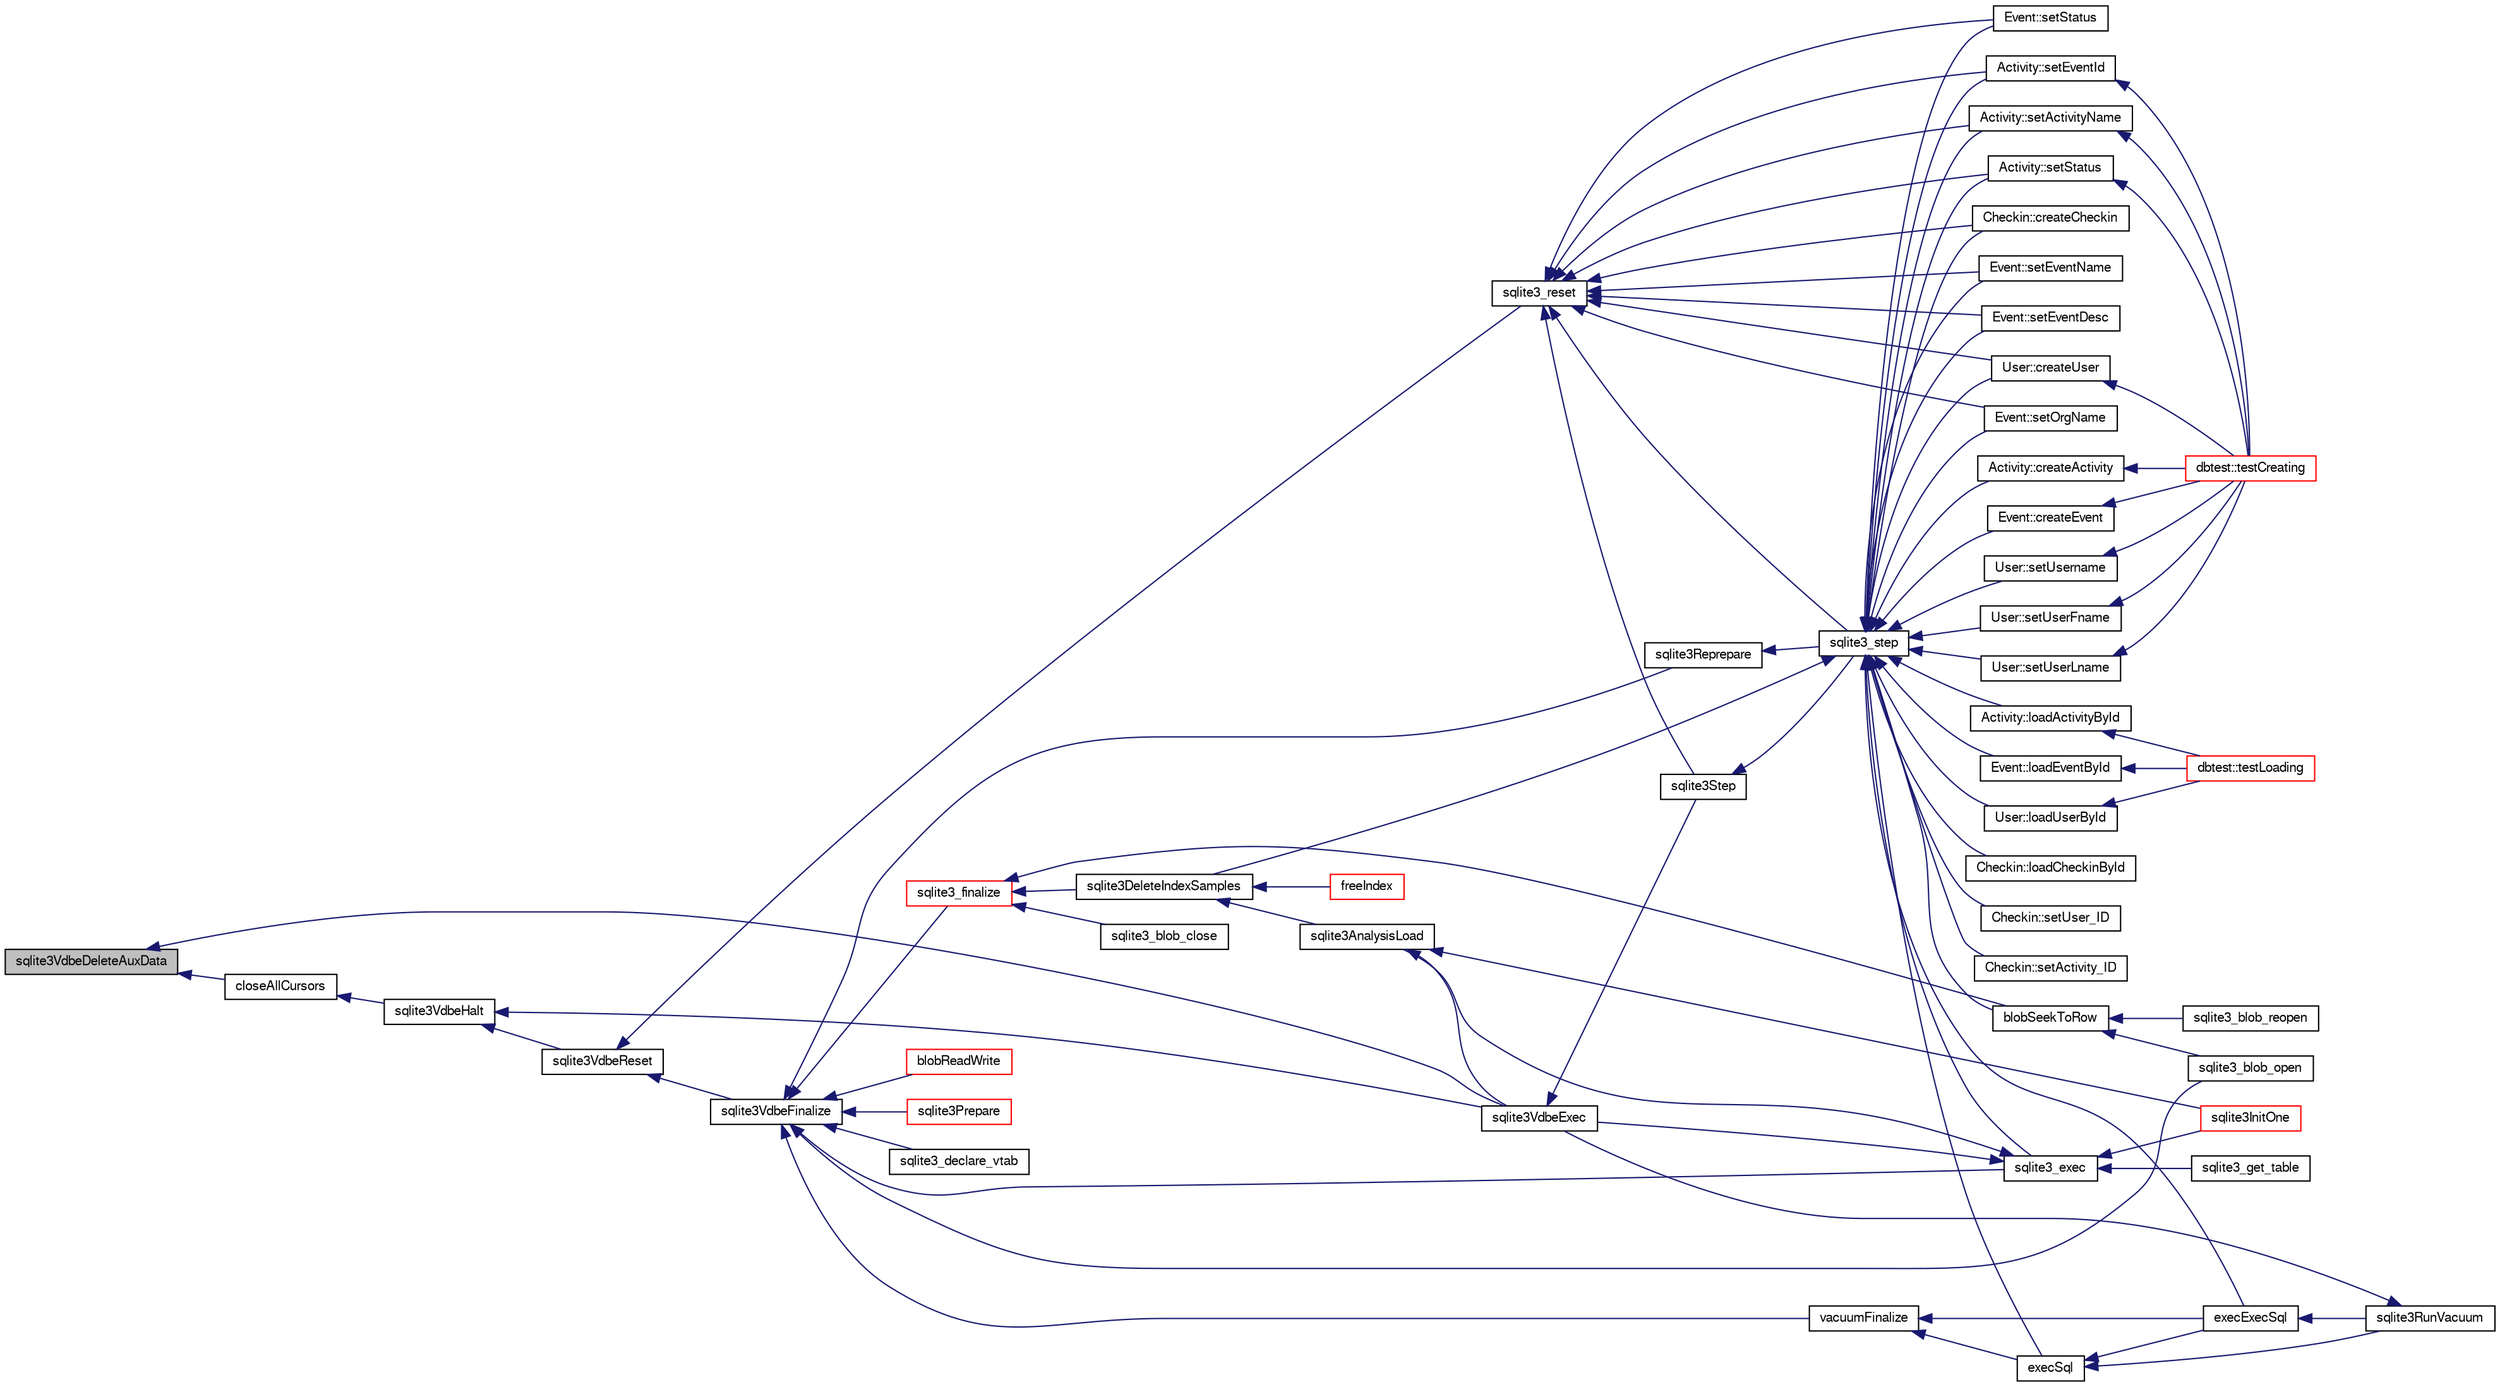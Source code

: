 digraph "sqlite3VdbeDeleteAuxData"
{
  edge [fontname="FreeSans",fontsize="10",labelfontname="FreeSans",labelfontsize="10"];
  node [fontname="FreeSans",fontsize="10",shape=record];
  rankdir="LR";
  Node749596 [label="sqlite3VdbeDeleteAuxData",height=0.2,width=0.4,color="black", fillcolor="grey75", style="filled", fontcolor="black"];
  Node749596 -> Node749597 [dir="back",color="midnightblue",fontsize="10",style="solid",fontname="FreeSans"];
  Node749597 [label="closeAllCursors",height=0.2,width=0.4,color="black", fillcolor="white", style="filled",URL="$sqlite3_8c.html#af1ac189735864dd6989a8c5af4557547"];
  Node749597 -> Node749598 [dir="back",color="midnightblue",fontsize="10",style="solid",fontname="FreeSans"];
  Node749598 [label="sqlite3VdbeHalt",height=0.2,width=0.4,color="black", fillcolor="white", style="filled",URL="$sqlite3_8c.html#a8d1d99703d999190fbc35ecc981cb709"];
  Node749598 -> Node749599 [dir="back",color="midnightblue",fontsize="10",style="solid",fontname="FreeSans"];
  Node749599 [label="sqlite3VdbeReset",height=0.2,width=0.4,color="black", fillcolor="white", style="filled",URL="$sqlite3_8c.html#a315a913742f7267f90d46d41446353b1"];
  Node749599 -> Node749600 [dir="back",color="midnightblue",fontsize="10",style="solid",fontname="FreeSans"];
  Node749600 [label="sqlite3VdbeFinalize",height=0.2,width=0.4,color="black", fillcolor="white", style="filled",URL="$sqlite3_8c.html#af81e0c8d03b71610d3a826469f67bbd4"];
  Node749600 -> Node749601 [dir="back",color="midnightblue",fontsize="10",style="solid",fontname="FreeSans"];
  Node749601 [label="sqlite3_finalize",height=0.2,width=0.4,color="red", fillcolor="white", style="filled",URL="$sqlite3_8h.html#a801195c0f771d40bb4be1e40f3b88945"];
  Node749601 -> Node749602 [dir="back",color="midnightblue",fontsize="10",style="solid",fontname="FreeSans"];
  Node749602 [label="blobSeekToRow",height=0.2,width=0.4,color="black", fillcolor="white", style="filled",URL="$sqlite3_8c.html#afff57e13332b98c8a44a7cebe38962ab"];
  Node749602 -> Node749603 [dir="back",color="midnightblue",fontsize="10",style="solid",fontname="FreeSans"];
  Node749603 [label="sqlite3_blob_open",height=0.2,width=0.4,color="black", fillcolor="white", style="filled",URL="$sqlite3_8h.html#adb8ad839a5bdd62a43785132bc7dd518"];
  Node749602 -> Node749604 [dir="back",color="midnightblue",fontsize="10",style="solid",fontname="FreeSans"];
  Node749604 [label="sqlite3_blob_reopen",height=0.2,width=0.4,color="black", fillcolor="white", style="filled",URL="$sqlite3_8h.html#abc77c24fdc0150138490359a94360f7e"];
  Node749601 -> Node749605 [dir="back",color="midnightblue",fontsize="10",style="solid",fontname="FreeSans"];
  Node749605 [label="sqlite3_blob_close",height=0.2,width=0.4,color="black", fillcolor="white", style="filled",URL="$sqlite3_8h.html#a8885ae884821e14e1e4501183c5833d6"];
  Node749601 -> Node749606 [dir="back",color="midnightblue",fontsize="10",style="solid",fontname="FreeSans"];
  Node749606 [label="sqlite3DeleteIndexSamples",height=0.2,width=0.4,color="black", fillcolor="white", style="filled",URL="$sqlite3_8c.html#aaeda0302fbf61397ec009f65bed047ef"];
  Node749606 -> Node749607 [dir="back",color="midnightblue",fontsize="10",style="solid",fontname="FreeSans"];
  Node749607 [label="sqlite3AnalysisLoad",height=0.2,width=0.4,color="black", fillcolor="white", style="filled",URL="$sqlite3_8c.html#a48a2301c27e1d3d68708b9b8761b5a01"];
  Node749607 -> Node749608 [dir="back",color="midnightblue",fontsize="10",style="solid",fontname="FreeSans"];
  Node749608 [label="sqlite3VdbeExec",height=0.2,width=0.4,color="black", fillcolor="white", style="filled",URL="$sqlite3_8c.html#a8ce40a614bdc56719c4d642b1e4dfb21"];
  Node749608 -> Node749609 [dir="back",color="midnightblue",fontsize="10",style="solid",fontname="FreeSans"];
  Node749609 [label="sqlite3Step",height=0.2,width=0.4,color="black", fillcolor="white", style="filled",URL="$sqlite3_8c.html#a3f2872e873e2758a4beedad1d5113554"];
  Node749609 -> Node749610 [dir="back",color="midnightblue",fontsize="10",style="solid",fontname="FreeSans"];
  Node749610 [label="sqlite3_step",height=0.2,width=0.4,color="black", fillcolor="white", style="filled",URL="$sqlite3_8h.html#ac1e491ce36b7471eb28387f7d3c74334"];
  Node749610 -> Node749611 [dir="back",color="midnightblue",fontsize="10",style="solid",fontname="FreeSans"];
  Node749611 [label="Activity::createActivity",height=0.2,width=0.4,color="black", fillcolor="white", style="filled",URL="$classActivity.html#a813cc5e52c14ab49b39014c134e3425b"];
  Node749611 -> Node749612 [dir="back",color="midnightblue",fontsize="10",style="solid",fontname="FreeSans"];
  Node749612 [label="dbtest::testCreating",height=0.2,width=0.4,color="red", fillcolor="white", style="filled",URL="$classdbtest.html#a8193e88a7df657069c8a6bd09c8243b7"];
  Node749610 -> Node749614 [dir="back",color="midnightblue",fontsize="10",style="solid",fontname="FreeSans"];
  Node749614 [label="Activity::loadActivityById",height=0.2,width=0.4,color="black", fillcolor="white", style="filled",URL="$classActivity.html#abe4ffb4f08a47212ebf9013259d9e7fd"];
  Node749614 -> Node749615 [dir="back",color="midnightblue",fontsize="10",style="solid",fontname="FreeSans"];
  Node749615 [label="dbtest::testLoading",height=0.2,width=0.4,color="red", fillcolor="white", style="filled",URL="$classdbtest.html#a6f98d82a2c8e2b9040848763504ddae1"];
  Node749610 -> Node749616 [dir="back",color="midnightblue",fontsize="10",style="solid",fontname="FreeSans"];
  Node749616 [label="Activity::setEventId",height=0.2,width=0.4,color="black", fillcolor="white", style="filled",URL="$classActivity.html#adb1d0fd0d08f473e068f0a4086bfa9ca"];
  Node749616 -> Node749612 [dir="back",color="midnightblue",fontsize="10",style="solid",fontname="FreeSans"];
  Node749610 -> Node749617 [dir="back",color="midnightblue",fontsize="10",style="solid",fontname="FreeSans"];
  Node749617 [label="Activity::setActivityName",height=0.2,width=0.4,color="black", fillcolor="white", style="filled",URL="$classActivity.html#a62dc3737b33915a36086f9dd26d16a81"];
  Node749617 -> Node749612 [dir="back",color="midnightblue",fontsize="10",style="solid",fontname="FreeSans"];
  Node749610 -> Node749618 [dir="back",color="midnightblue",fontsize="10",style="solid",fontname="FreeSans"];
  Node749618 [label="Activity::setStatus",height=0.2,width=0.4,color="black", fillcolor="white", style="filled",URL="$classActivity.html#af618135a7738f4d2a7ee147a8ef912ea"];
  Node749618 -> Node749612 [dir="back",color="midnightblue",fontsize="10",style="solid",fontname="FreeSans"];
  Node749610 -> Node749619 [dir="back",color="midnightblue",fontsize="10",style="solid",fontname="FreeSans"];
  Node749619 [label="Checkin::createCheckin",height=0.2,width=0.4,color="black", fillcolor="white", style="filled",URL="$classCheckin.html#a4e40acdf7fff0e607f6de4f24f3a163c"];
  Node749610 -> Node749620 [dir="back",color="midnightblue",fontsize="10",style="solid",fontname="FreeSans"];
  Node749620 [label="Checkin::loadCheckinById",height=0.2,width=0.4,color="black", fillcolor="white", style="filled",URL="$classCheckin.html#a3461f70ea6c68475225f2a07f78a21e0"];
  Node749610 -> Node749621 [dir="back",color="midnightblue",fontsize="10",style="solid",fontname="FreeSans"];
  Node749621 [label="Checkin::setUser_ID",height=0.2,width=0.4,color="black", fillcolor="white", style="filled",URL="$classCheckin.html#a76ab640f4f912876dbebf183db5359c6"];
  Node749610 -> Node749622 [dir="back",color="midnightblue",fontsize="10",style="solid",fontname="FreeSans"];
  Node749622 [label="Checkin::setActivity_ID",height=0.2,width=0.4,color="black", fillcolor="white", style="filled",URL="$classCheckin.html#ab2ff3ec2604ec73a42af25874a00b232"];
  Node749610 -> Node749623 [dir="back",color="midnightblue",fontsize="10",style="solid",fontname="FreeSans"];
  Node749623 [label="Event::createEvent",height=0.2,width=0.4,color="black", fillcolor="white", style="filled",URL="$classEvent.html#a77adb9f4a46ffb32c2d931f0691f5903"];
  Node749623 -> Node749612 [dir="back",color="midnightblue",fontsize="10",style="solid",fontname="FreeSans"];
  Node749610 -> Node749624 [dir="back",color="midnightblue",fontsize="10",style="solid",fontname="FreeSans"];
  Node749624 [label="Event::loadEventById",height=0.2,width=0.4,color="black", fillcolor="white", style="filled",URL="$classEvent.html#afa66cea33f722dbeecb69cc98fdea055"];
  Node749624 -> Node749615 [dir="back",color="midnightblue",fontsize="10",style="solid",fontname="FreeSans"];
  Node749610 -> Node749625 [dir="back",color="midnightblue",fontsize="10",style="solid",fontname="FreeSans"];
  Node749625 [label="Event::setEventName",height=0.2,width=0.4,color="black", fillcolor="white", style="filled",URL="$classEvent.html#a10596b6ca077df05184e30d62b08729d"];
  Node749610 -> Node749626 [dir="back",color="midnightblue",fontsize="10",style="solid",fontname="FreeSans"];
  Node749626 [label="Event::setEventDesc",height=0.2,width=0.4,color="black", fillcolor="white", style="filled",URL="$classEvent.html#ae36b8377dcae792f1c5c4726024c981b"];
  Node749610 -> Node749627 [dir="back",color="midnightblue",fontsize="10",style="solid",fontname="FreeSans"];
  Node749627 [label="Event::setOrgName",height=0.2,width=0.4,color="black", fillcolor="white", style="filled",URL="$classEvent.html#a19aac0f776bd764563a54977656cf680"];
  Node749610 -> Node749628 [dir="back",color="midnightblue",fontsize="10",style="solid",fontname="FreeSans"];
  Node749628 [label="Event::setStatus",height=0.2,width=0.4,color="black", fillcolor="white", style="filled",URL="$classEvent.html#ab0a6b9285af0f4172eb841e2b80f8972"];
  Node749610 -> Node749602 [dir="back",color="midnightblue",fontsize="10",style="solid",fontname="FreeSans"];
  Node749610 -> Node749606 [dir="back",color="midnightblue",fontsize="10",style="solid",fontname="FreeSans"];
  Node749610 -> Node749629 [dir="back",color="midnightblue",fontsize="10",style="solid",fontname="FreeSans"];
  Node749629 [label="sqlite3_exec",height=0.2,width=0.4,color="black", fillcolor="white", style="filled",URL="$sqlite3_8h.html#a97487ec8150e0bcc8fa392ab8f0e24db"];
  Node749629 -> Node749608 [dir="back",color="midnightblue",fontsize="10",style="solid",fontname="FreeSans"];
  Node749629 -> Node749607 [dir="back",color="midnightblue",fontsize="10",style="solid",fontname="FreeSans"];
  Node749629 -> Node749630 [dir="back",color="midnightblue",fontsize="10",style="solid",fontname="FreeSans"];
  Node749630 [label="sqlite3InitOne",height=0.2,width=0.4,color="red", fillcolor="white", style="filled",URL="$sqlite3_8c.html#ac4318b25df65269906b0379251fe9b85"];
  Node749629 -> Node749731 [dir="back",color="midnightblue",fontsize="10",style="solid",fontname="FreeSans"];
  Node749731 [label="sqlite3_get_table",height=0.2,width=0.4,color="black", fillcolor="white", style="filled",URL="$sqlite3_8h.html#a5effeac4e12df57beaa35c5be1f61579"];
  Node749610 -> Node749732 [dir="back",color="midnightblue",fontsize="10",style="solid",fontname="FreeSans"];
  Node749732 [label="execSql",height=0.2,width=0.4,color="black", fillcolor="white", style="filled",URL="$sqlite3_8c.html#a7d16651b98a110662f4c265eff0246cb"];
  Node749732 -> Node749733 [dir="back",color="midnightblue",fontsize="10",style="solid",fontname="FreeSans"];
  Node749733 [label="execExecSql",height=0.2,width=0.4,color="black", fillcolor="white", style="filled",URL="$sqlite3_8c.html#ac1be09a6c047f21133d16378d301e0d4"];
  Node749733 -> Node749734 [dir="back",color="midnightblue",fontsize="10",style="solid",fontname="FreeSans"];
  Node749734 [label="sqlite3RunVacuum",height=0.2,width=0.4,color="black", fillcolor="white", style="filled",URL="$sqlite3_8c.html#a5e83ddc7b3e7e8e79ad5d1fc92de1d2f"];
  Node749734 -> Node749608 [dir="back",color="midnightblue",fontsize="10",style="solid",fontname="FreeSans"];
  Node749732 -> Node749734 [dir="back",color="midnightblue",fontsize="10",style="solid",fontname="FreeSans"];
  Node749610 -> Node749733 [dir="back",color="midnightblue",fontsize="10",style="solid",fontname="FreeSans"];
  Node749610 -> Node749735 [dir="back",color="midnightblue",fontsize="10",style="solid",fontname="FreeSans"];
  Node749735 [label="User::createUser",height=0.2,width=0.4,color="black", fillcolor="white", style="filled",URL="$classUser.html#a22ed673939e8cc0a136130b809bba513"];
  Node749735 -> Node749612 [dir="back",color="midnightblue",fontsize="10",style="solid",fontname="FreeSans"];
  Node749610 -> Node749736 [dir="back",color="midnightblue",fontsize="10",style="solid",fontname="FreeSans"];
  Node749736 [label="User::loadUserById",height=0.2,width=0.4,color="black", fillcolor="white", style="filled",URL="$classUser.html#a863377665b7fb83c5547dcf9727f5092"];
  Node749736 -> Node749615 [dir="back",color="midnightblue",fontsize="10",style="solid",fontname="FreeSans"];
  Node749610 -> Node749737 [dir="back",color="midnightblue",fontsize="10",style="solid",fontname="FreeSans"];
  Node749737 [label="User::setUsername",height=0.2,width=0.4,color="black", fillcolor="white", style="filled",URL="$classUser.html#aa0497022a136cb78de785b0a39ae60b1"];
  Node749737 -> Node749612 [dir="back",color="midnightblue",fontsize="10",style="solid",fontname="FreeSans"];
  Node749610 -> Node749738 [dir="back",color="midnightblue",fontsize="10",style="solid",fontname="FreeSans"];
  Node749738 [label="User::setUserFname",height=0.2,width=0.4,color="black", fillcolor="white", style="filled",URL="$classUser.html#a72657eb55cd0ca437b4841a43f19912f"];
  Node749738 -> Node749612 [dir="back",color="midnightblue",fontsize="10",style="solid",fontname="FreeSans"];
  Node749610 -> Node749739 [dir="back",color="midnightblue",fontsize="10",style="solid",fontname="FreeSans"];
  Node749739 [label="User::setUserLname",height=0.2,width=0.4,color="black", fillcolor="white", style="filled",URL="$classUser.html#aa25973387e5afe1aa6f60dd6545e33b5"];
  Node749739 -> Node749612 [dir="back",color="midnightblue",fontsize="10",style="solid",fontname="FreeSans"];
  Node749607 -> Node749630 [dir="back",color="midnightblue",fontsize="10",style="solid",fontname="FreeSans"];
  Node749606 -> Node749740 [dir="back",color="midnightblue",fontsize="10",style="solid",fontname="FreeSans"];
  Node749740 [label="freeIndex",height=0.2,width=0.4,color="red", fillcolor="white", style="filled",URL="$sqlite3_8c.html#a00907c99c18d5bcb9d0b38c077146c31"];
  Node749600 -> Node749603 [dir="back",color="midnightblue",fontsize="10",style="solid",fontname="FreeSans"];
  Node749600 -> Node749854 [dir="back",color="midnightblue",fontsize="10",style="solid",fontname="FreeSans"];
  Node749854 [label="blobReadWrite",height=0.2,width=0.4,color="red", fillcolor="white", style="filled",URL="$sqlite3_8c.html#a6c1d57e4337ee1b8655215c06dea4046"];
  Node749600 -> Node749629 [dir="back",color="midnightblue",fontsize="10",style="solid",fontname="FreeSans"];
  Node749600 -> Node749792 [dir="back",color="midnightblue",fontsize="10",style="solid",fontname="FreeSans"];
  Node749792 [label="sqlite3Prepare",height=0.2,width=0.4,color="red", fillcolor="white", style="filled",URL="$sqlite3_8c.html#acb25890858d0bf4b12eb7aae569f0c7b"];
  Node749600 -> Node749794 [dir="back",color="midnightblue",fontsize="10",style="solid",fontname="FreeSans"];
  Node749794 [label="sqlite3Reprepare",height=0.2,width=0.4,color="black", fillcolor="white", style="filled",URL="$sqlite3_8c.html#a7e2f7299cc947d07e782f6ac561fa937"];
  Node749794 -> Node749610 [dir="back",color="midnightblue",fontsize="10",style="solid",fontname="FreeSans"];
  Node749600 -> Node749857 [dir="back",color="midnightblue",fontsize="10",style="solid",fontname="FreeSans"];
  Node749857 [label="vacuumFinalize",height=0.2,width=0.4,color="black", fillcolor="white", style="filled",URL="$sqlite3_8c.html#a632db76c46aca8f067d585295d2ada31"];
  Node749857 -> Node749732 [dir="back",color="midnightblue",fontsize="10",style="solid",fontname="FreeSans"];
  Node749857 -> Node749733 [dir="back",color="midnightblue",fontsize="10",style="solid",fontname="FreeSans"];
  Node749600 -> Node749801 [dir="back",color="midnightblue",fontsize="10",style="solid",fontname="FreeSans"];
  Node749801 [label="sqlite3_declare_vtab",height=0.2,width=0.4,color="black", fillcolor="white", style="filled",URL="$sqlite3_8h.html#a65393c41da76ae1470a7c7f4b4aca600"];
  Node749599 -> Node749858 [dir="back",color="midnightblue",fontsize="10",style="solid",fontname="FreeSans"];
  Node749858 [label="sqlite3_reset",height=0.2,width=0.4,color="black", fillcolor="white", style="filled",URL="$sqlite3_8h.html#a758efebc2e95694959ab0e74b397984c"];
  Node749858 -> Node749616 [dir="back",color="midnightblue",fontsize="10",style="solid",fontname="FreeSans"];
  Node749858 -> Node749617 [dir="back",color="midnightblue",fontsize="10",style="solid",fontname="FreeSans"];
  Node749858 -> Node749618 [dir="back",color="midnightblue",fontsize="10",style="solid",fontname="FreeSans"];
  Node749858 -> Node749619 [dir="back",color="midnightblue",fontsize="10",style="solid",fontname="FreeSans"];
  Node749858 -> Node749625 [dir="back",color="midnightblue",fontsize="10",style="solid",fontname="FreeSans"];
  Node749858 -> Node749626 [dir="back",color="midnightblue",fontsize="10",style="solid",fontname="FreeSans"];
  Node749858 -> Node749627 [dir="back",color="midnightblue",fontsize="10",style="solid",fontname="FreeSans"];
  Node749858 -> Node749628 [dir="back",color="midnightblue",fontsize="10",style="solid",fontname="FreeSans"];
  Node749858 -> Node749609 [dir="back",color="midnightblue",fontsize="10",style="solid",fontname="FreeSans"];
  Node749858 -> Node749610 [dir="back",color="midnightblue",fontsize="10",style="solid",fontname="FreeSans"];
  Node749858 -> Node749735 [dir="back",color="midnightblue",fontsize="10",style="solid",fontname="FreeSans"];
  Node749598 -> Node749608 [dir="back",color="midnightblue",fontsize="10",style="solid",fontname="FreeSans"];
  Node749596 -> Node749608 [dir="back",color="midnightblue",fontsize="10",style="solid",fontname="FreeSans"];
}
